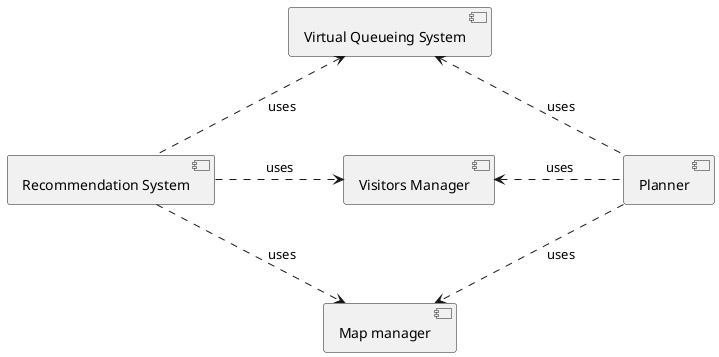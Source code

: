 @startuml architecture-overview
top to bottom direction

'skinparam componentStyle rectangle
skinparam nodesep 100
skinparam ranksep 80
' node "Recommendation System" as recommendation_system {
'     [Attractions recommender]
'     [Show recommender]
'     [Restaurant recommender]
'     [Shop recommender]
' }

[Recommendation System] as recommendation_system
[Visitors Manager] as vm
[Planner] as planner
[Map manager] as map_manager
[Virtual Queueing System] as vqs

'actor Guest as guest

planner ..> map_manager : uses
recommendation_system ..> map_manager : uses
vqs <.. planner : uses
vqs <.. recommendation_system : uses
vm <.left. recommendation_system : uses
vm <.right. planner : uses
' guest <--> vqs : interact with
' guest .. map_manager : interacts with
' guest .. recommendation_system
' guest .. planner

@enduml